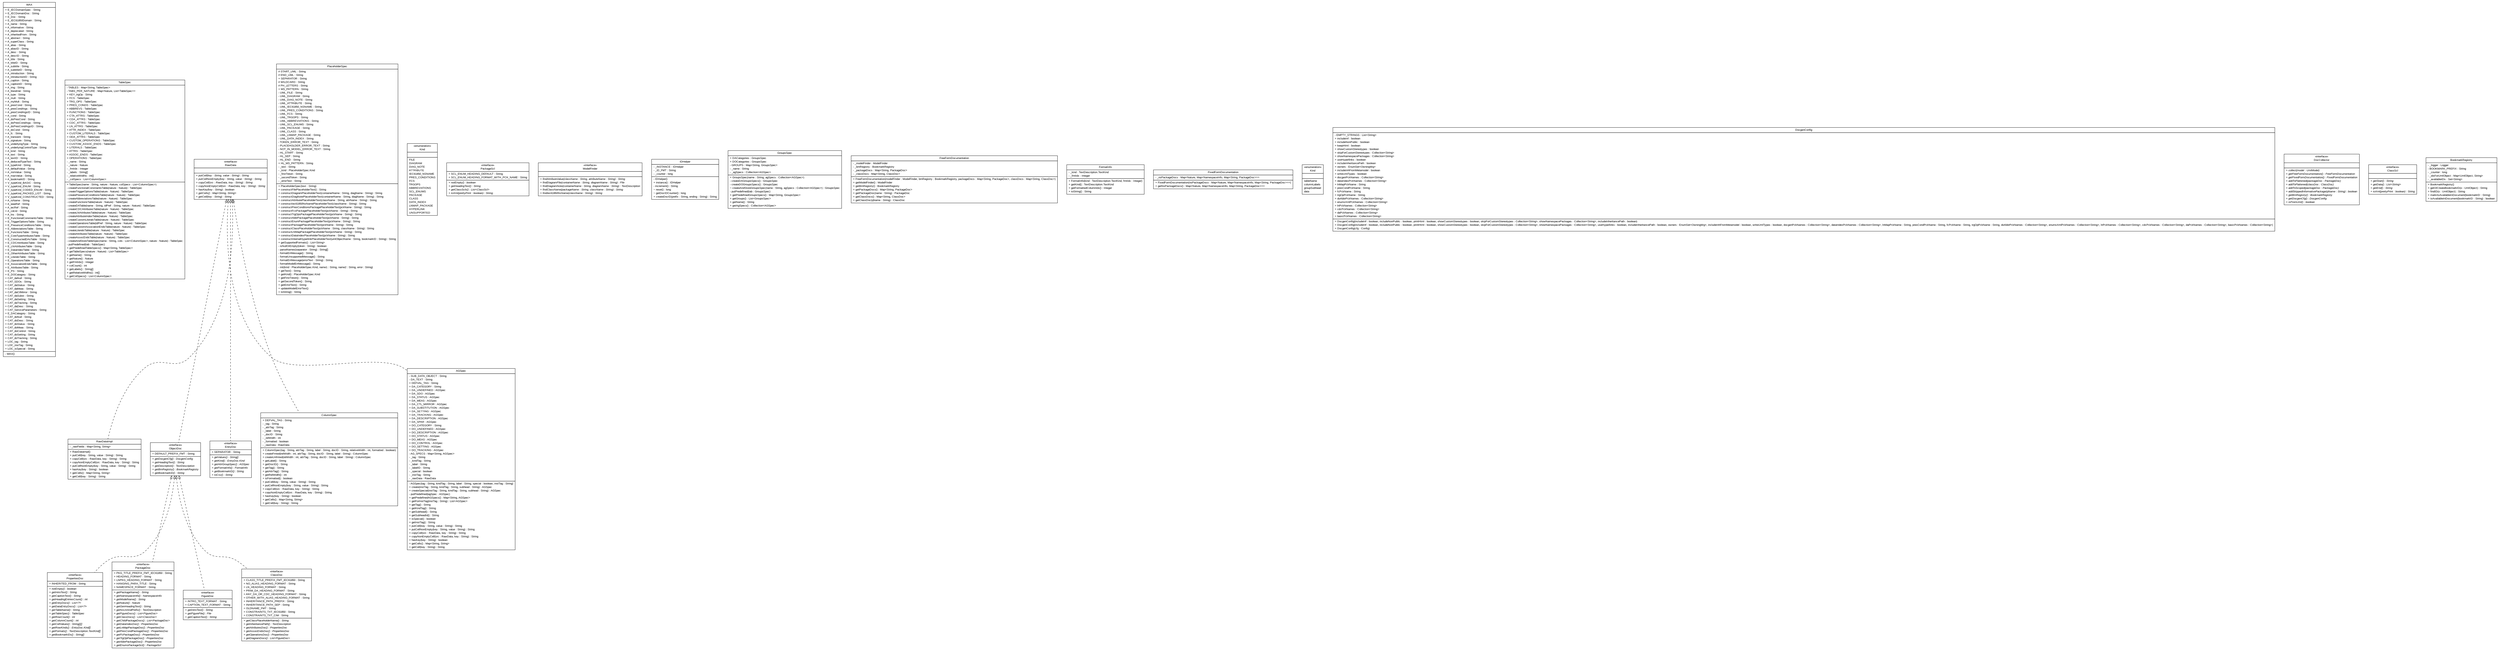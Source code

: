 #!/usr/local/bin/dot
#
# Class diagram 
# Generated by UMLGraph version R5_6_6-6-g3bdff0 (http://www.umlgraph.org/)
#

digraph G {
	edge [fontname="arial",fontsize=10,labelfontname="arial",labelfontsize=10];
	node [fontname="arial",fontsize=10,shape=plaintext];
	nodesep=0.25;
	ranksep=0.5;
	// org.tanjakostic.jcleancim.docgen.collector.WAX
	c4174 [label=<<table title="org.tanjakostic.jcleancim.docgen.collector.WAX" border="0" cellborder="1" cellspacing="0" cellpadding="2" port="p" href="./WAX.html">
		<tr><td><table border="0" cellspacing="0" cellpadding="1">
<tr><td align="center" balign="center"> WAX </td></tr>
		</table></td></tr>
		<tr><td><table border="0" cellspacing="0" cellpadding="1">
<tr><td align="left" balign="left"> + E_IECDomainSpec : String </td></tr>
<tr><td align="left" balign="left"> + E_IECDomainDoc : String </td></tr>
<tr><td align="left" balign="left"> + E_Doc : String </td></tr>
<tr><td align="left" balign="left"> + E_IEC61850Domain : String </td></tr>
<tr><td align="left" balign="left"> + A_name : String </td></tr>
<tr><td align="left" balign="left"> + A_informative : String </td></tr>
<tr><td align="left" balign="left"> + A_deprecated : String </td></tr>
<tr><td align="left" balign="left"> + A_inheritedFrom : String </td></tr>
<tr><td align="left" balign="left"> + A_abstract : String </td></tr>
<tr><td align="left" balign="left"> + A_superClass : String </td></tr>
<tr><td align="left" balign="left"> + A_alias : String </td></tr>
<tr><td align="left" balign="left"> + A_aliasID : String </td></tr>
<tr><td align="left" balign="left"> + A_desc : String </td></tr>
<tr><td align="left" balign="left"> + A_descID : String </td></tr>
<tr><td align="left" balign="left"> + A_title : String </td></tr>
<tr><td align="left" balign="left"> + A_titleID : String </td></tr>
<tr><td align="left" balign="left"> + A_subtitle : String </td></tr>
<tr><td align="left" balign="left"> + A_subtitleID : String </td></tr>
<tr><td align="left" balign="left"> + A_introduction : String </td></tr>
<tr><td align="left" balign="left"> + A_introductionID : String </td></tr>
<tr><td align="left" balign="left"> + A_caption : String </td></tr>
<tr><td align="left" balign="left"> + A_captionID : String </td></tr>
<tr><td align="left" balign="left"> + A_img : String </td></tr>
<tr><td align="left" balign="left"> + A_literalVal : String </td></tr>
<tr><td align="left" balign="left"> + A_type : String </td></tr>
<tr><td align="left" balign="left"> + A_mult : String </td></tr>
<tr><td align="left" balign="left"> + A_myMult : String </td></tr>
<tr><td align="left" balign="left"> + A_presCond : String </td></tr>
<tr><td align="left" balign="left"> + A_presCondArgs : String </td></tr>
<tr><td align="left" balign="left"> + A_presCondArgsID : String </td></tr>
<tr><td align="left" balign="left"> + A_cond : String </td></tr>
<tr><td align="left" balign="left"> + A_dsPresCond : String </td></tr>
<tr><td align="left" balign="left"> + A_dsPresCondArgs : String </td></tr>
<tr><td align="left" balign="left"> + A_dsPresCondArgsID : String </td></tr>
<tr><td align="left" balign="left"> + A_dsCond : String </td></tr>
<tr><td align="left" balign="left"> + A_fc : String </td></tr>
<tr><td align="left" balign="left"> + A_transient : String </td></tr>
<tr><td align="left" balign="left"> + A_signature : String </td></tr>
<tr><td align="left" balign="left"> + A_underlyingType : String </td></tr>
<tr><td align="left" balign="left"> + A_underlyingControlType : String </td></tr>
<tr><td align="left" balign="left"> + A_kind : String </td></tr>
<tr><td align="left" balign="left"> + A_text : String </td></tr>
<tr><td align="left" balign="left"> + A_textID : String </td></tr>
<tr><td align="left" balign="left"> + A_deducedTypeText : String </td></tr>
<tr><td align="left" balign="left"> + A_typeKind : String </td></tr>
<tr><td align="left" balign="left"> + A_defaultValue : String </td></tr>
<tr><td align="left" balign="left"> + A_minValue : String </td></tr>
<tr><td align="left" balign="left"> + A_maxValue : String </td></tr>
<tr><td align="left" balign="left"> + A_bookmarkID : String </td></tr>
<tr><td align="left" balign="left"> + V_typeKind_BASIC : String </td></tr>
<tr><td align="left" balign="left"> + V_typeKind_ENUM : String </td></tr>
<tr><td align="left" balign="left"> + V_typeKind_CODED_ENUM : String </td></tr>
<tr><td align="left" balign="left"> + V_typeKind_PACKED_LIST : String </td></tr>
<tr><td align="left" balign="left"> + V_typeKind_CONSTRUCTED : String </td></tr>
<tr><td align="left" balign="left"> + A_rsName : String </td></tr>
<tr><td align="left" balign="left"> + A_ieeeRef : String </td></tr>
<tr><td align="left" balign="left"> + A_iecRef : String </td></tr>
<tr><td align="left" balign="left"> + A_cdcId : String </td></tr>
<tr><td align="left" balign="left"> + A_lns : String </td></tr>
<tr><td align="left" balign="left"> + E_FunctionalConstraintsTable : String </td></tr>
<tr><td align="left" balign="left"> + E_TriggerOptionsTable : String </td></tr>
<tr><td align="left" balign="left"> + E_PresenceConditionsTable : String </td></tr>
<tr><td align="left" balign="left"> + E_AbbreviationsTable : String </td></tr>
<tr><td align="left" balign="left"> + E_FunctionsTable : String </td></tr>
<tr><td align="left" balign="left"> + E_CoreTypeAttributesTable : String </td></tr>
<tr><td align="left" balign="left"> + E_ConstructedDAsTable : String </td></tr>
<tr><td align="left" balign="left"> + E_CDCAttributesTable : String </td></tr>
<tr><td align="left" balign="left"> + E_LNAttributesTable : String </td></tr>
<tr><td align="left" balign="left"> + E_DataIndexTable : String </td></tr>
<tr><td align="left" balign="left"> + E_OtherAttributesTable : String </td></tr>
<tr><td align="left" balign="left"> + E_LiteralsTable : String </td></tr>
<tr><td align="left" balign="left"> + E_OperationsTable : String </td></tr>
<tr><td align="left" balign="left"> + E_AssociationEndsTable : String </td></tr>
<tr><td align="left" balign="left"> + E_AttributesTable : String </td></tr>
<tr><td align="left" balign="left"> + E_PS : String </td></tr>
<tr><td align="left" balign="left"> + E_DOCategory : String </td></tr>
<tr><td align="left" balign="left"> + CAT_daNull : String </td></tr>
<tr><td align="left" balign="left"> + CAT_SDOs : String </td></tr>
<tr><td align="left" balign="left"> + CAT_daStatus : String </td></tr>
<tr><td align="left" balign="left"> + CAT_daMeas : String </td></tr>
<tr><td align="left" balign="left"> + CAT_daCtlMirror : String </td></tr>
<tr><td align="left" balign="left"> + CAT_daSubst : String </td></tr>
<tr><td align="left" balign="left"> + CAT_daSetting : String </td></tr>
<tr><td align="left" balign="left"> + CAT_daTracking : String </td></tr>
<tr><td align="left" balign="left"> + CAT_daDesc : String </td></tr>
<tr><td align="left" balign="left"> + CAT_ServiceParameters : String </td></tr>
<tr><td align="left" balign="left"> + E_DACategory : String </td></tr>
<tr><td align="left" balign="left"> + CAT_doNull : String </td></tr>
<tr><td align="left" balign="left"> + CAT_doDesc : String </td></tr>
<tr><td align="left" balign="left"> + CAT_doStatus : String </td></tr>
<tr><td align="left" balign="left"> + CAT_doMeas : String </td></tr>
<tr><td align="left" balign="left"> + CAT_doControl : String </td></tr>
<tr><td align="left" balign="left"> + CAT_doSetting : String </td></tr>
<tr><td align="left" balign="left"> + CAT_doTracking : String </td></tr>
<tr><td align="left" balign="left"> + LOC_tag : String </td></tr>
<tr><td align="left" balign="left"> + LOC_instTag : String </td></tr>
<tr><td align="left" balign="left"> + LOC_isSpecial : String </td></tr>
		</table></td></tr>
		<tr><td><table border="0" cellspacing="0" cellpadding="1">
<tr><td align="left" balign="left"> - WAX() </td></tr>
		</table></td></tr>
		</table>>, URL="./WAX.html", fontname="arial", fontcolor="black", fontsize=10.0];
	// org.tanjakostic.jcleancim.docgen.collector.TableSpec
	c4175 [label=<<table title="org.tanjakostic.jcleancim.docgen.collector.TableSpec" border="0" cellborder="1" cellspacing="0" cellpadding="2" port="p" href="./TableSpec.html">
		<tr><td><table border="0" cellspacing="0" cellpadding="1">
<tr><td align="center" balign="center"> TableSpec </td></tr>
		</table></td></tr>
		<tr><td><table border="0" cellspacing="0" cellpadding="1">
<tr><td align="left" balign="left"> - TABLES : Map&lt;String, TableSpec&gt; </td></tr>
<tr><td align="left" balign="left"> - TABS_PER_NATURE : Map&lt;Nature, List&lt;TableSpec&gt;&gt; </td></tr>
<tr><td align="left" balign="left"> + KEY_trgOp : String </td></tr>
<tr><td align="left" balign="left"> + FCS : TableSpec </td></tr>
<tr><td align="left" balign="left"> + TRG_OPS : TableSpec </td></tr>
<tr><td align="left" balign="left"> + PRES_CONDS : TableSpec </td></tr>
<tr><td align="left" balign="left"> + ABBREVS : TableSpec </td></tr>
<tr><td align="left" balign="left"> + FUNCTIONS : TableSpec </td></tr>
<tr><td align="left" balign="left"> + CTA_ATTRS : TableSpec </td></tr>
<tr><td align="left" balign="left"> + CDA_ATTRS : TableSpec </td></tr>
<tr><td align="left" balign="left"> + CDC_ATTRS : TableSpec </td></tr>
<tr><td align="left" balign="left"> + LN_ATTRS : TableSpec </td></tr>
<tr><td align="left" balign="left"> + ATTR_INDEX : TableSpec </td></tr>
<tr><td align="left" balign="left"> + CUSTOM_LITERALS : TableSpec </td></tr>
<tr><td align="left" balign="left"> + ODA_ATTRS : TableSpec </td></tr>
<tr><td align="left" balign="left"> + CUSTOM_OPERATIONS : TableSpec </td></tr>
<tr><td align="left" balign="left"> + CUSTOM_ASSOC_ENDS : TableSpec </td></tr>
<tr><td align="left" balign="left"> + LITERALS : TableSpec </td></tr>
<tr><td align="left" balign="left"> + ATTRS : TableSpec </td></tr>
<tr><td align="left" balign="left"> + ASSOC_ENDS : TableSpec </td></tr>
<tr><td align="left" balign="left"> + OPERATIONS : TableSpec </td></tr>
<tr><td align="left" balign="left"> - _name : String </td></tr>
<tr><td align="left" balign="left"> - _nature : Nature </td></tr>
<tr><td align="left" balign="left"> - _fmtIdx : Integer </td></tr>
<tr><td align="left" balign="left"> - _labels : String[] </td></tr>
<tr><td align="left" balign="left"> - _relativeWidths : int[] </td></tr>
<tr><td align="left" balign="left"> - _colSpecs : List&lt;ColumnSpec&gt; </td></tr>
		</table></td></tr>
		<tr><td><table border="0" cellspacing="0" cellpadding="1">
<tr><td align="left" balign="left"> + TableSpec(name : String, nature : Nature, colSpecs : List&lt;ColumnSpec&gt;) </td></tr>
<tr><td align="left" balign="left"> - createFunctionalConstraintsTable(nature : Nature) : TableSpec </td></tr>
<tr><td align="left" balign="left"> - createTriggerOptionsTable(nature : Nature) : TableSpec </td></tr>
<tr><td align="left" balign="left"> - createPresenceConditionsTable(nature : Nature) : TableSpec </td></tr>
<tr><td align="left" balign="left"> - createAbbreviationsTable(nature : Nature) : TableSpec </td></tr>
<tr><td align="left" balign="left"> - createFunctionsTable(nature : Nature) : TableSpec </td></tr>
<tr><td align="left" balign="left"> - createDATable(name : String, idPref : String, nature : Nature) : TableSpec </td></tr>
<tr><td align="left" balign="left"> - createCDCAttributesTable(nature : Nature) : TableSpec </td></tr>
<tr><td align="left" balign="left"> - createLNAttributesTable(nature : Nature) : TableSpec </td></tr>
<tr><td align="left" balign="left"> - createAttributeIndexTable(nature : Nature) : TableSpec </td></tr>
<tr><td align="left" balign="left"> - createCustomLiteralsTable(nature : Nature) : TableSpec </td></tr>
<tr><td align="left" balign="left"> - createOperationsTable(idPref : String, nature : Nature) : TableSpec </td></tr>
<tr><td align="left" balign="left"> - createCustomAssociationEndsTable(nature : Nature) : TableSpec </td></tr>
<tr><td align="left" balign="left"> - createLiteralsTable(nature : Nature) : TableSpec </td></tr>
<tr><td align="left" balign="left"> - createAttributesTable(nature : Nature) : TableSpec </td></tr>
<tr><td align="left" balign="left"> - createAssocEndsTable(nature : Nature) : TableSpec </td></tr>
<tr><td align="left" balign="left"> - createAndStoreTableSpec(name : String, cols : List&lt;ColumnSpec&gt;, nature : Nature) : TableSpec </td></tr>
<tr><td align="left" balign="left"> - putPredefined(tab : TableSpec) </td></tr>
<tr><td align="left" balign="left"> + getPredefinedTableSpecs() : Map&lt;String, TableSpec&gt; </td></tr>
<tr><td align="left" balign="left"> + getTableSpecs(nature : Nature) : List&lt;TableSpec&gt; </td></tr>
<tr><td align="left" balign="left"> + getName() : String </td></tr>
<tr><td align="left" balign="left"> + getNature() : Nature </td></tr>
<tr><td align="left" balign="left"> + getFmtIdx() : Integer </td></tr>
<tr><td align="left" balign="left"> + colCount() : int </td></tr>
<tr><td align="left" balign="left"> + getLabels() : String[] </td></tr>
<tr><td align="left" balign="left"> + getRelativeWidths() : int[] </td></tr>
<tr><td align="left" balign="left"> + getColSpecs() : List&lt;ColumnSpec&gt; </td></tr>
		</table></td></tr>
		</table>>, URL="./TableSpec.html", fontname="arial", fontcolor="black", fontsize=10.0];
	// org.tanjakostic.jcleancim.docgen.collector.RawDataImpl
	c4176 [label=<<table title="org.tanjakostic.jcleancim.docgen.collector.RawDataImpl" border="0" cellborder="1" cellspacing="0" cellpadding="2" port="p" href="./RawDataImpl.html">
		<tr><td><table border="0" cellspacing="0" cellpadding="1">
<tr><td align="center" balign="center"> RawDataImpl </td></tr>
		</table></td></tr>
		<tr><td><table border="0" cellspacing="0" cellpadding="1">
<tr><td align="left" balign="left"> - _rawFields : Map&lt;String, String&gt; </td></tr>
		</table></td></tr>
		<tr><td><table border="0" cellspacing="0" cellpadding="1">
<tr><td align="left" balign="left"> + RawDataImpl() </td></tr>
<tr><td align="left" balign="left"> + putCell(key : String, value : String) : String </td></tr>
<tr><td align="left" balign="left"> + copyCell(src : RawData, key : String) : String </td></tr>
<tr><td align="left" balign="left"> + copyNonEmptyCell(src : RawData, key : String) : String </td></tr>
<tr><td align="left" balign="left"> + putCellNonEmpty(key : String, value : String) : String </td></tr>
<tr><td align="left" balign="left"> + hasKey(key : String) : boolean </td></tr>
<tr><td align="left" balign="left"> + getCells() : Map&lt;String, String&gt; </td></tr>
<tr><td align="left" balign="left"> + getCell(key : String) : String </td></tr>
		</table></td></tr>
		</table>>, URL="./RawDataImpl.html", fontname="arial", fontcolor="black", fontsize=10.0];
	// org.tanjakostic.jcleancim.docgen.collector.RawData
	c4177 [label=<<table title="org.tanjakostic.jcleancim.docgen.collector.RawData" border="0" cellborder="1" cellspacing="0" cellpadding="2" port="p" href="./RawData.html">
		<tr><td><table border="0" cellspacing="0" cellpadding="1">
<tr><td align="center" balign="center"> &#171;interface&#187; </td></tr>
<tr><td align="center" balign="center"> RawData </td></tr>
		</table></td></tr>
		<tr><td><table border="0" cellspacing="0" cellpadding="1">
<tr><td align="left" balign="left">  </td></tr>
		</table></td></tr>
		<tr><td><table border="0" cellspacing="0" cellpadding="1">
<tr><td align="left" balign="left"><font face="Arial Italic" point-size="10.0"> + putCell(key : String, value : String) : String </font></td></tr>
<tr><td align="left" balign="left"><font face="Arial Italic" point-size="10.0"> + putCellNonEmpty(key : String, value : String) : String </font></td></tr>
<tr><td align="left" balign="left"><font face="Arial Italic" point-size="10.0"> + copyCell(src : RawData, key : String) : String </font></td></tr>
<tr><td align="left" balign="left"><font face="Arial Italic" point-size="10.0"> + copyNonEmptyCell(src : RawData, key : String) : String </font></td></tr>
<tr><td align="left" balign="left"><font face="Arial Italic" point-size="10.0"> + hasKey(key : String) : boolean </font></td></tr>
<tr><td align="left" balign="left"><font face="Arial Italic" point-size="10.0"> + getCells() : Map&lt;String, String&gt; </font></td></tr>
<tr><td align="left" balign="left"><font face="Arial Italic" point-size="10.0"> + getCell(key : String) : String </font></td></tr>
		</table></td></tr>
		</table>>, URL="./RawData.html", fontname="arial", fontcolor="black", fontsize=10.0];
	// org.tanjakostic.jcleancim.docgen.collector.PropertiesDoc
	c4178 [label=<<table title="org.tanjakostic.jcleancim.docgen.collector.PropertiesDoc" border="0" cellborder="1" cellspacing="0" cellpadding="2" port="p" href="./PropertiesDoc.html">
		<tr><td><table border="0" cellspacing="0" cellpadding="1">
<tr><td align="center" balign="center"> &#171;interface&#187; </td></tr>
<tr><td align="center" balign="center"> PropertiesDoc </td></tr>
		</table></td></tr>
		<tr><td><table border="0" cellspacing="0" cellpadding="1">
<tr><td align="left" balign="left"> + INHERITED_FROM : String </td></tr>
		</table></td></tr>
		<tr><td><table border="0" cellspacing="0" cellpadding="1">
<tr><td align="left" balign="left"><font face="Arial Italic" point-size="10.0"> + notEmpty() : boolean </font></td></tr>
<tr><td align="left" balign="left"><font face="Arial Italic" point-size="10.0"> + getIntroText() : String </font></td></tr>
<tr><td align="left" balign="left"><font face="Arial Italic" point-size="10.0"> + getCaptionText() : String </font></td></tr>
<tr><td align="left" balign="left"><font face="Arial Italic" point-size="10.0"> + getHeadingEntriesCount() : int </font></td></tr>
<tr><td align="left" balign="left"><font face="Arial Italic" point-size="10.0"> + getEntryDocs() : List&lt;?&gt; </font></td></tr>
<tr><td align="left" balign="left"><font face="Arial Italic" point-size="10.0"> + getDataEntryDocs() : List&lt;?&gt; </font></td></tr>
<tr><td align="left" balign="left"><font face="Arial Italic" point-size="10.0"> + getTableName() : String </font></td></tr>
<tr><td align="left" balign="left"><font face="Arial Italic" point-size="10.0"> + getTableSpec() : TableSpec </font></td></tr>
<tr><td align="left" balign="left"><font face="Arial Italic" point-size="10.0"> + getRowCount() : int </font></td></tr>
<tr><td align="left" balign="left"><font face="Arial Italic" point-size="10.0"> + getColumnCount() : int </font></td></tr>
<tr><td align="left" balign="left"><font face="Arial Italic" point-size="10.0"> + getCellValues() : String[][] </font></td></tr>
<tr><td align="left" balign="left"><font face="Arial Italic" point-size="10.0"> + getRowKinds() : EntryDoc.Kind[] </font></td></tr>
<tr><td align="left" balign="left"><font face="Arial Italic" point-size="10.0"> + getFormats() : TextDescription.TextKind[] </font></td></tr>
<tr><td align="left" balign="left"><font face="Arial Italic" point-size="10.0"> + getBookmarkIDs() : String[] </font></td></tr>
		</table></td></tr>
		</table>>, URL="./PropertiesDoc.html", fontname="arial", fontcolor="black", fontsize=10.0];
	// org.tanjakostic.jcleancim.docgen.collector.PlaceholderSpec
	c4179 [label=<<table title="org.tanjakostic.jcleancim.docgen.collector.PlaceholderSpec" border="0" cellborder="1" cellspacing="0" cellpadding="2" port="p" href="./PlaceholderSpec.html">
		<tr><td><table border="0" cellspacing="0" cellpadding="1">
<tr><td align="center" balign="center"> PlaceholderSpec </td></tr>
		</table></td></tr>
		<tr><td><table border="0" cellspacing="0" cellpadding="1">
<tr><td align="left" balign="left"> # START_UML : String </td></tr>
<tr><td align="left" balign="left"> # END_UML : String </td></tr>
<tr><td align="left" balign="left"> + SEPARATOR : String </td></tr>
<tr><td align="left" balign="left"> # WILDCARD : String </td></tr>
<tr><td align="left" balign="left"> # PH_LETTERS : String </td></tr>
<tr><td align="left" balign="left"> + MS_PATTERN : String </td></tr>
<tr><td align="left" balign="left"> - UML_FILE : String </td></tr>
<tr><td align="left" balign="left"> - UML_DIAGRAM : String </td></tr>
<tr><td align="left" balign="left"> - UML_DIAG_NOTE : String </td></tr>
<tr><td align="left" balign="left"> - UML_ATTRIBUTE : String </td></tr>
<tr><td align="left" balign="left"> - UML_IEC61850_NSNAME : String </td></tr>
<tr><td align="left" balign="left"> - UML_PRES_CONDITIONS : String </td></tr>
<tr><td align="left" balign="left"> - UML_FCS : String </td></tr>
<tr><td align="left" balign="left"> - UML_TRGOPS : String </td></tr>
<tr><td align="left" balign="left"> - UML_ABBREVIATIONS : String </td></tr>
<tr><td align="left" balign="left"> - UML_SCL_ENUMS : String </td></tr>
<tr><td align="left" balign="left"> - UML_PACKAGE : String </td></tr>
<tr><td align="left" balign="left"> - UML_CLASS : String </td></tr>
<tr><td align="left" balign="left"> - UML_LNMAP_PACKAGE : String </td></tr>
<tr><td align="left" balign="left"> - UML_DATA_INDEX : String </td></tr>
<tr><td align="left" balign="left"> - TOKEN_ERROR_TEXT : String </td></tr>
<tr><td align="left" balign="left"> - PLACEHOLDER_ERROR_TEXT : String </td></tr>
<tr><td align="left" balign="left"> - NOT_IN_MODEL_ERROR_TEXT : String </td></tr>
<tr><td align="left" balign="left"> - HL_START : String </td></tr>
<tr><td align="left" balign="left"> - HL_SEP : String </td></tr>
<tr><td align="left" balign="left"> - HL_END : String </td></tr>
<tr><td align="left" balign="left"> + HL_MS_PATTERN : String </td></tr>
<tr><td align="left" balign="left"> - _text : String </td></tr>
<tr><td align="left" balign="left"> - _kind : PlaceholderSpec.Kind </td></tr>
<tr><td align="left" balign="left"> - _firstToken : String </td></tr>
<tr><td align="left" balign="left"> - _secondToken : String </td></tr>
<tr><td align="left" balign="left"> - _errorText : String </td></tr>
		</table></td></tr>
		<tr><td><table border="0" cellspacing="0" cellpadding="1">
<tr><td align="left" balign="left"> + PlaceholderSpec(text : String) </td></tr>
<tr><td align="left" balign="left"> + constructFilePlaceholderText() : String </td></tr>
<tr><td align="left" balign="left"> + constructDiagramPlaceholderText(containerName : String, diagName : String) : String </td></tr>
<tr><td align="left" balign="left"> + constructDiagNotePlaceholderText(containerName : String, diagName : String) : String </td></tr>
<tr><td align="left" balign="left"> + constructAttributePlaceholderText(className : String, attrName : String) : String </td></tr>
<tr><td align="left" balign="left"> + constructIec61850NsNamePlaceholderText(className : String) : String </td></tr>
<tr><td align="left" balign="left"> + constructPresConditionsPackagePlaceholderText(pckName : String) : String </td></tr>
<tr><td align="left" balign="left"> + constructFcsPackagePlaceholderText(pckName : String) : String </td></tr>
<tr><td align="left" balign="left"> + constructTrgOpsPackagePlaceholderText(pckName : String) : String </td></tr>
<tr><td align="left" balign="left"> + constructAbbrPackagePlaceholderText(pckName : String) : String </td></tr>
<tr><td align="left" balign="left"> + constructEnumPackagePlaceholderText(pckName : String) : String </td></tr>
<tr><td align="left" balign="left"> + constructPackagePlaceholderText(pckName : String) : String </td></tr>
<tr><td align="left" balign="left"> + constructClassPlaceholderText(pckName : String, className : String) : String </td></tr>
<tr><td align="left" balign="left"> + constructLNMapPackagePlaceholderText(pckName : String) : String </td></tr>
<tr><td align="left" balign="left"> + constructDataIndexPlaceholderText(pckName : String) : String </td></tr>
<tr><td align="left" balign="left"> + constructInternalHyperlinkPlaceholderText(umlObjectName : String, bookmarkID : String) : String </td></tr>
<tr><td align="left" balign="left"> + getSupportedFormats() : List&lt;String&gt; </td></tr>
<tr><td align="left" balign="left"> - isNullOrEmpty(token : String) : boolean </td></tr>
<tr><td align="left" balign="left"> - parseNames(separator : String) : String[] </td></tr>
<tr><td align="left" balign="left"> - formatErrMessage() : String </td></tr>
<tr><td align="left" balign="left"> - formatUnsupportedMessage() : String </td></tr>
<tr><td align="left" balign="left"> - formatErrMessage(errorText : String) : String </td></tr>
<tr><td align="left" balign="left"> - formatModelErrMessage() : String </td></tr>
<tr><td align="left" balign="left"> - init(kind : PlaceholderSpec.Kind, name1 : String, name2 : String, error : String) </td></tr>
<tr><td align="left" balign="left"> + getText() : String </td></tr>
<tr><td align="left" balign="left"> + getKind() : PlaceholderSpec.Kind </td></tr>
<tr><td align="left" balign="left"> + getFirstToken() : String </td></tr>
<tr><td align="left" balign="left"> + getSecondToken() : String </td></tr>
<tr><td align="left" balign="left"> + getErrorText() : String </td></tr>
<tr><td align="left" balign="left"> + updateModelErrorText() </td></tr>
<tr><td align="left" balign="left"> + toString() : String </td></tr>
		</table></td></tr>
		</table>>, URL="./PlaceholderSpec.html", fontname="arial", fontcolor="black", fontsize=10.0];
	// org.tanjakostic.jcleancim.docgen.collector.PlaceholderSpec.Kind
	c4180 [label=<<table title="org.tanjakostic.jcleancim.docgen.collector.PlaceholderSpec.Kind" border="0" cellborder="1" cellspacing="0" cellpadding="2" port="p" href="./PlaceholderSpec.Kind.html">
		<tr><td><table border="0" cellspacing="0" cellpadding="1">
<tr><td align="center" balign="center"> &#171;enumeration&#187; </td></tr>
<tr><td align="center" balign="center"> Kind </td></tr>
		</table></td></tr>
		<tr><td><table border="0" cellspacing="0" cellpadding="1">
<tr><td align="left" balign="left">  </td></tr>
		</table></td></tr>
		<tr><td><table border="0" cellspacing="0" cellpadding="1">
<tr><td align="left" balign="left"> FILE </td></tr>
<tr><td align="left" balign="left"> DIAGRAM </td></tr>
<tr><td align="left" balign="left"> DIAG_NOTE </td></tr>
<tr><td align="left" balign="left"> ATTRIBUTE </td></tr>
<tr><td align="left" balign="left"> IEC61850_NSNAME </td></tr>
<tr><td align="left" balign="left"> PRES_CONDITIONS </td></tr>
<tr><td align="left" balign="left"> FCS </td></tr>
<tr><td align="left" balign="left"> TRGOPS </td></tr>
<tr><td align="left" balign="left"> ABBREVIATIONS </td></tr>
<tr><td align="left" balign="left"> SCL_ENUMS </td></tr>
<tr><td align="left" balign="left"> PACKAGE </td></tr>
<tr><td align="left" balign="left"> CLASS </td></tr>
<tr><td align="left" balign="left"> DATA_INDEX </td></tr>
<tr><td align="left" balign="left"> LNMAP_PACKAGE </td></tr>
<tr><td align="left" balign="left"> HYPERLINK </td></tr>
<tr><td align="left" balign="left"> UNSUPPORTED </td></tr>
		</table></td></tr>
		</table>>, URL="./PlaceholderSpec.Kind.html", fontname="arial", fontcolor="black", fontsize=10.0];
	// org.tanjakostic.jcleancim.docgen.collector.PackageScl
	c4181 [label=<<table title="org.tanjakostic.jcleancim.docgen.collector.PackageScl" border="0" cellborder="1" cellspacing="0" cellpadding="2" port="p" href="./PackageScl.html">
		<tr><td><table border="0" cellspacing="0" cellpadding="1">
<tr><td align="center" balign="center"> &#171;interface&#187; </td></tr>
<tr><td align="center" balign="center"> PackageScl </td></tr>
		</table></td></tr>
		<tr><td><table border="0" cellspacing="0" cellpadding="1">
<tr><td align="left" balign="left"> + SCL_ENUM_HEADING_DEFAULT : String </td></tr>
<tr><td align="left" balign="left"> + SCL_ENUM_HEADING_FORMAT_WITH_PCK_NAME : String </td></tr>
		</table></td></tr>
		<tr><td><table border="0" cellspacing="0" cellpadding="1">
<tr><td align="left" balign="left"><font face="Arial Italic" point-size="10.0"> + notEmpty() : boolean </font></td></tr>
<tr><td align="left" balign="left"><font face="Arial Italic" point-size="10.0"> + getHeadingText() : String </font></td></tr>
<tr><td align="left" balign="left"><font face="Arial Italic" point-size="10.0"> + getClassScls() : List&lt;ClassScl&gt; </font></td></tr>
<tr><td align="left" balign="left"><font face="Arial Italic" point-size="10.0"> + toXml(prettyPrint : boolean) : String </font></td></tr>
		</table></td></tr>
		</table>>, URL="./PackageScl.html", fontname="arial", fontcolor="black", fontsize=10.0];
	// org.tanjakostic.jcleancim.docgen.collector.PackageDoc
	c4182 [label=<<table title="org.tanjakostic.jcleancim.docgen.collector.PackageDoc" border="0" cellborder="1" cellspacing="0" cellpadding="2" port="p" href="./PackageDoc.html">
		<tr><td><table border="0" cellspacing="0" cellpadding="1">
<tr><td align="center" balign="center"> &#171;interface&#187; </td></tr>
<tr><td align="center" balign="center"> PackageDoc </td></tr>
		</table></td></tr>
		<tr><td><table border="0" cellspacing="0" cellpadding="1">
<tr><td align="left" balign="left"> + PKG_TITLE_PREFIX_FMT_IEC61850 : String </td></tr>
<tr><td align="left" balign="left"> + HEADING_FORMAT : String </td></tr>
<tr><td align="left" balign="left"> + LNPKG_HEADING_FORMAT : String </td></tr>
<tr><td align="left" balign="left"> + HANGING_PARA_TITLE : String </td></tr>
<tr><td align="left" balign="left"> + NAMESPACE_FORMAT : String </td></tr>
		</table></td></tr>
		<tr><td><table border="0" cellspacing="0" cellpadding="1">
<tr><td align="left" balign="left"><font face="Arial Italic" point-size="10.0"> + getPackageName() : String </font></td></tr>
<tr><td align="left" balign="left"><font face="Arial Italic" point-size="10.0"> + getNamespaceInfo() : NamespaceInfo </font></td></tr>
<tr><td align="left" balign="left"><font face="Arial Italic" point-size="10.0"> + getModelName() : String </font></td></tr>
<tr><td align="left" balign="left"><font face="Arial Italic" point-size="10.0"> + getNature() : Nature </font></td></tr>
<tr><td align="left" balign="left"><font face="Arial Italic" point-size="10.0"> + getGenHeadingText() : String </font></td></tr>
<tr><td align="left" balign="left"><font face="Arial Italic" point-size="10.0"> + getNsUriAndPrefix() : TextDescription </font></td></tr>
<tr><td align="left" balign="left"><font face="Arial Italic" point-size="10.0"> + getFigureDocs() : List&lt;FigureDoc&gt; </font></td></tr>
<tr><td align="left" balign="left"><font face="Arial Italic" point-size="10.0"> + getClassDocs() : List&lt;ClassDoc&gt; </font></td></tr>
<tr><td align="left" balign="left"><font face="Arial Italic" point-size="10.0"> + getChildPackageDocs() : List&lt;PackageDoc&gt; </font></td></tr>
<tr><td align="left" balign="left"><font face="Arial Italic" point-size="10.0"> + getDataIndexDoc() : PropertiesDoc </font></td></tr>
<tr><td align="left" balign="left"><font face="Arial Italic" point-size="10.0"> + getLnMapPackageDoc() : PropertiesDoc </font></td></tr>
<tr><td align="left" balign="left"><font face="Arial Italic" point-size="10.0"> + getPresCondPackageDoc() : PropertiesDoc </font></td></tr>
<tr><td align="left" balign="left"><font face="Arial Italic" point-size="10.0"> + getFcPackageDoc() : PropertiesDoc </font></td></tr>
<tr><td align="left" balign="left"><font face="Arial Italic" point-size="10.0"> + getTrgOpPackageDoc() : PropertiesDoc </font></td></tr>
<tr><td align="left" balign="left"><font face="Arial Italic" point-size="10.0"> + getAbbrPackageDoc() : PropertiesDoc </font></td></tr>
<tr><td align="left" balign="left"><font face="Arial Italic" point-size="10.0"> + getEnumsPackageScl() : PackageScl </font></td></tr>
		</table></td></tr>
		</table>>, URL="./PackageDoc.html", fontname="arial", fontcolor="black", fontsize=10.0];
	// org.tanjakostic.jcleancim.docgen.collector.ObjectDoc
	c4183 [label=<<table title="org.tanjakostic.jcleancim.docgen.collector.ObjectDoc" border="0" cellborder="1" cellspacing="0" cellpadding="2" port="p" href="./ObjectDoc.html">
		<tr><td><table border="0" cellspacing="0" cellpadding="1">
<tr><td align="center" balign="center"> &#171;interface&#187; </td></tr>
<tr><td align="center" balign="center"> ObjectDoc </td></tr>
		</table></td></tr>
		<tr><td><table border="0" cellspacing="0" cellpadding="1">
<tr><td align="left" balign="left"> + DEFAULT_PREFIX_FMT : String </td></tr>
		</table></td></tr>
		<tr><td><table border="0" cellspacing="0" cellpadding="1">
<tr><td align="left" balign="left"><font face="Arial Italic" point-size="10.0"> + getDocgenCfg() : DocgenConfig </font></td></tr>
<tr><td align="left" balign="left"><font face="Arial Italic" point-size="10.0"> + getHeadingText() : String </font></td></tr>
<tr><td align="left" balign="left"><font face="Arial Italic" point-size="10.0"> + getDescription() : TextDescription </font></td></tr>
<tr><td align="left" balign="left"><font face="Arial Italic" point-size="10.0"> + getBmRegistry() : BookmarkRegistry </font></td></tr>
<tr><td align="left" balign="left"><font face="Arial Italic" point-size="10.0"> + getBookmarkID() : String </font></td></tr>
		</table></td></tr>
		</table>>, URL="./ObjectDoc.html", fontname="arial", fontcolor="black", fontsize=10.0];
	// org.tanjakostic.jcleancim.docgen.collector.ModelFinder
	c4184 [label=<<table title="org.tanjakostic.jcleancim.docgen.collector.ModelFinder" border="0" cellborder="1" cellspacing="0" cellpadding="2" port="p" href="./ModelFinder.html">
		<tr><td><table border="0" cellspacing="0" cellpadding="1">
<tr><td align="center" balign="center"> &#171;interface&#187; </td></tr>
<tr><td align="center" balign="center"> ModelFinder </td></tr>
		</table></td></tr>
		<tr><td><table border="0" cellspacing="0" cellpadding="1">
<tr><td align="left" balign="left">  </td></tr>
		</table></td></tr>
		<tr><td><table border="0" cellspacing="0" cellpadding="1">
<tr><td align="left" balign="left"><font face="Arial Italic" point-size="10.0"> + findAttributeValue(className : String, attributeName : String) : String </font></td></tr>
<tr><td align="left" balign="left"><font face="Arial Italic" point-size="10.0"> + findDiagramFile(containerName : String, diagramName : String) : File </font></td></tr>
<tr><td align="left" balign="left"><font face="Arial Italic" point-size="10.0"> + findDiagramNote(containerName : String, diagramName : String) : TextDescription </font></td></tr>
<tr><td align="left" balign="left"><font face="Arial Italic" point-size="10.0"> + findClassName(packageName : String, className : String) : String </font></td></tr>
<tr><td align="left" balign="left"><font face="Arial Italic" point-size="10.0"> + findIec61850NsName(className : String) : String </font></td></tr>
		</table></td></tr>
		</table>>, URL="./ModelFinder.html", fontname="arial", fontcolor="black", fontsize=10.0];
	// org.tanjakostic.jcleancim.docgen.collector.IDHelper
	c4185 [label=<<table title="org.tanjakostic.jcleancim.docgen.collector.IDHelper" border="0" cellborder="1" cellspacing="0" cellpadding="2" port="p" href="./IDHelper.html">
		<tr><td><table border="0" cellspacing="0" cellpadding="1">
<tr><td align="center" balign="center"> IDHelper </td></tr>
		</table></td></tr>
		<tr><td><table border="0" cellspacing="0" cellpadding="1">
<tr><td align="left" balign="left"> - _INSTANCE : IDHelper </td></tr>
<tr><td align="left" balign="left"> - _ID_FMT : String </td></tr>
<tr><td align="left" balign="left"> - _counter : long </td></tr>
		</table></td></tr>
		<tr><td><table border="0" cellspacing="0" cellpadding="1">
<tr><td align="left" balign="left"> - IDHelper() </td></tr>
<tr><td align="left" balign="left"> + instance() : IDHelper </td></tr>
<tr><td align="left" balign="left"> - increment() : String </td></tr>
<tr><td align="left" balign="left"> ~ reset() : long </td></tr>
<tr><td align="left" balign="left"> ~ getDocIDCounter() : long </td></tr>
<tr><td align="left" balign="left"> + createDocID(prefix : String, ending : String) : String </td></tr>
		</table></td></tr>
		</table>>, URL="./IDHelper.html", fontname="arial", fontcolor="black", fontsize=10.0];
	// org.tanjakostic.jcleancim.docgen.collector.GroupsSpec
	c4186 [label=<<table title="org.tanjakostic.jcleancim.docgen.collector.GroupsSpec" border="0" cellborder="1" cellspacing="0" cellpadding="2" port="p" href="./GroupsSpec.html">
		<tr><td><table border="0" cellspacing="0" cellpadding="1">
<tr><td align="center" balign="center"> GroupsSpec </td></tr>
		</table></td></tr>
		<tr><td><table border="0" cellspacing="0" cellpadding="1">
<tr><td align="left" balign="left"> + DACategories : GroupsSpec </td></tr>
<tr><td align="left" balign="left"> + DOCategories : GroupsSpec </td></tr>
<tr><td align="left" balign="left"> - GROUPS : Map&lt;String, GroupsSpec&gt; </td></tr>
<tr><td align="left" balign="left"> - _name : String </td></tr>
<tr><td align="left" balign="left"> - _agSpecs : Collection&lt;AGSpec&gt; </td></tr>
		</table></td></tr>
		<tr><td><table border="0" cellspacing="0" cellpadding="1">
<tr><td align="left" balign="left"> + GroupsSpec(name : String, agSpecs : Collection&lt;AGSpec&gt;) </td></tr>
<tr><td align="left" balign="left"> - createDAGroupsSpecs() : GroupsSpec </td></tr>
<tr><td align="left" balign="left"> - createDOGroupsSpecs() : GroupsSpec </td></tr>
<tr><td align="left" balign="left"> ~ createAndStoreGroupsSpec(name : String, agSpecs : Collection&lt;AGSpec&gt;) : GroupsSpec </td></tr>
<tr><td align="left" balign="left"> - putPredefined(tab : GroupsSpec) </td></tr>
<tr><td align="left" balign="left"> + getPredefinedGroupsSpecs() : Map&lt;String, GroupsSpec&gt; </td></tr>
<tr><td align="left" balign="left"> + getGroups() : List&lt;GroupsSpec&gt; </td></tr>
<tr><td align="left" balign="left"> + getName() : String </td></tr>
<tr><td align="left" balign="left"> + getAgSpecs() : Collection&lt;AGSpec&gt; </td></tr>
		</table></td></tr>
		</table>>, URL="./GroupsSpec.html", fontname="arial", fontcolor="black", fontsize=10.0];
	// org.tanjakostic.jcleancim.docgen.collector.FreeFormDocumentation
	c4187 [label=<<table title="org.tanjakostic.jcleancim.docgen.collector.FreeFormDocumentation" border="0" cellborder="1" cellspacing="0" cellpadding="2" port="p" href="./FreeFormDocumentation.html">
		<tr><td><table border="0" cellspacing="0" cellpadding="1">
<tr><td align="center" balign="center"> FreeFormDocumentation </td></tr>
		</table></td></tr>
		<tr><td><table border="0" cellspacing="0" cellpadding="1">
<tr><td align="left" balign="left"> - _modelFinder : ModelFinder </td></tr>
<tr><td align="left" balign="left"> - _bmRegistry : BookmarkRegistry </td></tr>
<tr><td align="left" balign="left"> - _packageDocs : Map&lt;String, PackageDoc&gt; </td></tr>
<tr><td align="left" balign="left"> - _classDocs : Map&lt;String, ClassDoc&gt; </td></tr>
		</table></td></tr>
		<tr><td><table border="0" cellspacing="0" cellpadding="1">
<tr><td align="left" balign="left"> + FreeFormDocumentation(modelFinder : ModelFinder, bmRegistry : BookmarkRegistry, packageDocs : Map&lt;String, PackageDoc&gt;, classDocs : Map&lt;String, ClassDoc&gt;) </td></tr>
<tr><td align="left" balign="left"> + getModelFinder() : ModelFinder </td></tr>
<tr><td align="left" balign="left"> + getBmRegistry() : BookmarkRegistry </td></tr>
<tr><td align="left" balign="left"> + getPackageDocs() : Map&lt;String, PackageDoc&gt; </td></tr>
<tr><td align="left" balign="left"> + getPackageDoc(name : String) : PackageDoc </td></tr>
<tr><td align="left" balign="left"> + getClassDocs() : Map&lt;String, ClassDoc&gt; </td></tr>
<tr><td align="left" balign="left"> + getClassDoc(qName : String) : ClassDoc </td></tr>
		</table></td></tr>
		</table>>, URL="./FreeFormDocumentation.html", fontname="arial", fontcolor="black", fontsize=10.0];
	// org.tanjakostic.jcleancim.docgen.collector.FormatInfo
	c4188 [label=<<table title="org.tanjakostic.jcleancim.docgen.collector.FormatInfo" border="0" cellborder="1" cellspacing="0" cellpadding="2" port="p" href="./FormatInfo.html">
		<tr><td><table border="0" cellspacing="0" cellpadding="1">
<tr><td align="center" balign="center"> FormatInfo </td></tr>
		</table></td></tr>
		<tr><td><table border="0" cellspacing="0" cellpadding="1">
<tr><td align="left" balign="left"> - _kind : TextDescription.TextKind </td></tr>
<tr><td align="left" balign="left"> - _fmtIdx : Integer </td></tr>
		</table></td></tr>
		<tr><td><table border="0" cellspacing="0" cellpadding="1">
<tr><td align="left" balign="left"> + FormatInfo(kind : TextDescription.TextKind, fmtIdx : Integer) </td></tr>
<tr><td align="left" balign="left"> + getKind() : TextDescription.TextKind </td></tr>
<tr><td align="left" balign="left"> + getFormattedColumnIdx() : Integer </td></tr>
<tr><td align="left" balign="left"> + toString() : String </td></tr>
		</table></td></tr>
		</table>>, URL="./FormatInfo.html", fontname="arial", fontcolor="black", fontsize=10.0];
	// org.tanjakostic.jcleancim.docgen.collector.FixedFormDocumentation
	c4189 [label=<<table title="org.tanjakostic.jcleancim.docgen.collector.FixedFormDocumentation" border="0" cellborder="1" cellspacing="0" cellpadding="2" port="p" href="./FixedFormDocumentation.html">
		<tr><td><table border="0" cellspacing="0" cellpadding="1">
<tr><td align="center" balign="center"> FixedFormDocumentation </td></tr>
		</table></td></tr>
		<tr><td><table border="0" cellspacing="0" cellpadding="1">
<tr><td align="left" balign="left"> - _nsPackageDocs : Map&lt;Nature, Map&lt;NamespaceInfo, Map&lt;String, PackageDoc&gt;&gt;&gt; </td></tr>
		</table></td></tr>
		<tr><td><table border="0" cellspacing="0" cellpadding="1">
<tr><td align="left" balign="left"> + FixedFormDocumentation(nsPackageDocs : Map&lt;Nature, Map&lt;NamespaceInfo, Map&lt;String, PackageDoc&gt;&gt;&gt;) </td></tr>
<tr><td align="left" balign="left"> + getNsPackageDocs() : Map&lt;Nature, Map&lt;NamespaceInfo, Map&lt;String, PackageDoc&gt;&gt;&gt; </td></tr>
		</table></td></tr>
		</table>>, URL="./FixedFormDocumentation.html", fontname="arial", fontcolor="black", fontsize=10.0];
	// org.tanjakostic.jcleancim.docgen.collector.FigureDoc
	c4190 [label=<<table title="org.tanjakostic.jcleancim.docgen.collector.FigureDoc" border="0" cellborder="1" cellspacing="0" cellpadding="2" port="p" href="./FigureDoc.html">
		<tr><td><table border="0" cellspacing="0" cellpadding="1">
<tr><td align="center" balign="center"> &#171;interface&#187; </td></tr>
<tr><td align="center" balign="center"> FigureDoc </td></tr>
		</table></td></tr>
		<tr><td><table border="0" cellspacing="0" cellpadding="1">
<tr><td align="left" balign="left"> + INTRO_TEXT_FORMAT : String </td></tr>
<tr><td align="left" balign="left"> + CAPTION_TEXT_FORMAT : String </td></tr>
		</table></td></tr>
		<tr><td><table border="0" cellspacing="0" cellpadding="1">
<tr><td align="left" balign="left"><font face="Arial Italic" point-size="10.0"> + getIntroText() : String </font></td></tr>
<tr><td align="left" balign="left"><font face="Arial Italic" point-size="10.0"> + getFigureFile() : File </font></td></tr>
<tr><td align="left" balign="left"><font face="Arial Italic" point-size="10.0"> + getCaptionText() : String </font></td></tr>
		</table></td></tr>
		</table>>, URL="./FigureDoc.html", fontname="arial", fontcolor="black", fontsize=10.0];
	// org.tanjakostic.jcleancim.docgen.collector.EntryDoc
	c4191 [label=<<table title="org.tanjakostic.jcleancim.docgen.collector.EntryDoc" border="0" cellborder="1" cellspacing="0" cellpadding="2" port="p" href="./EntryDoc.html">
		<tr><td><table border="0" cellspacing="0" cellpadding="1">
<tr><td align="center" balign="center"> &#171;interface&#187; </td></tr>
<tr><td align="center" balign="center"> EntryDoc </td></tr>
		</table></td></tr>
		<tr><td><table border="0" cellspacing="0" cellpadding="1">
<tr><td align="left" balign="left"> + SEPARATOR : String </td></tr>
		</table></td></tr>
		<tr><td><table border="0" cellspacing="0" cellpadding="1">
<tr><td align="left" balign="left"><font face="Arial Italic" point-size="10.0"> + getValues() : String[] </font></td></tr>
<tr><td align="left" balign="left"><font face="Arial Italic" point-size="10.0"> + getKind() : EntryDoc.Kind </font></td></tr>
<tr><td align="left" balign="left"><font face="Arial Italic" point-size="10.0"> + getAttrGroupSpec() : AGSpec </font></td></tr>
<tr><td align="left" balign="left"><font face="Arial Italic" point-size="10.0"> + getFormatInfo() : FormatInfo </font></td></tr>
<tr><td align="left" balign="left"><font face="Arial Italic" point-size="10.0"> + getBookmarkID() : String </font></td></tr>
<tr><td align="left" balign="left"><font face="Arial Italic" point-size="10.0"> + toCsv() : String </font></td></tr>
		</table></td></tr>
		</table>>, URL="./EntryDoc.html", fontname="arial", fontcolor="black", fontsize=10.0];
	// org.tanjakostic.jcleancim.docgen.collector.EntryDoc.Kind
	c4192 [label=<<table title="org.tanjakostic.jcleancim.docgen.collector.EntryDoc.Kind" border="0" cellborder="1" cellspacing="0" cellpadding="2" port="p" href="./EntryDoc.Kind.html">
		<tr><td><table border="0" cellspacing="0" cellpadding="1">
<tr><td align="center" balign="center"> &#171;enumeration&#187; </td></tr>
<tr><td align="center" balign="center"> Kind </td></tr>
		</table></td></tr>
		<tr><td><table border="0" cellspacing="0" cellpadding="1">
<tr><td align="left" balign="left">  </td></tr>
		</table></td></tr>
		<tr><td><table border="0" cellspacing="0" cellpadding="1">
<tr><td align="left" balign="left"> tableName </td></tr>
<tr><td align="left" balign="left"> columnLabels </td></tr>
<tr><td align="left" balign="left"> groupSubhead </td></tr>
<tr><td align="left" balign="left"> data </td></tr>
		</table></td></tr>
		</table>>, URL="./EntryDoc.Kind.html", fontname="arial", fontcolor="black", fontsize=10.0];
	// org.tanjakostic.jcleancim.docgen.collector.DocgenConfig
	c4193 [label=<<table title="org.tanjakostic.jcleancim.docgen.collector.DocgenConfig" border="0" cellborder="1" cellspacing="0" cellpadding="2" port="p" href="./DocgenConfig.html">
		<tr><td><table border="0" cellspacing="0" cellpadding="1">
<tr><td align="center" balign="center"> DocgenConfig </td></tr>
		</table></td></tr>
		<tr><td><table border="0" cellspacing="0" cellpadding="1">
<tr><td align="left" balign="left"> - EMPTY_STRINGS : List&lt;String&gt; </td></tr>
<tr><td align="left" balign="left"> + includeInf : boolean </td></tr>
<tr><td align="left" balign="left"> + includeNonPublic : boolean </td></tr>
<tr><td align="left" balign="left"> + keepHtml : boolean </td></tr>
<tr><td align="left" balign="left"> + showCustomStereotypes : boolean </td></tr>
<tr><td align="left" balign="left"> + skipForCustomStereotypes : Collection&lt;String&gt; </td></tr>
<tr><td align="left" balign="left"> + showNamespacePackages : Collection&lt;String&gt; </td></tr>
<tr><td align="left" balign="left"> + useHyperlinks : boolean </td></tr>
<tr><td align="left" balign="left"> + includeInheritancePath : boolean </td></tr>
<tr><td align="left" balign="left"> + owners : EnumSet&lt;OwningWg&gt; </td></tr>
<tr><td align="left" balign="left"> + includeInhFromMetamodel : boolean </td></tr>
<tr><td align="left" balign="left"> + writeUmlTypes : boolean </td></tr>
<tr><td align="left" balign="left"> + docgenPckNames : Collection&lt;String&gt; </td></tr>
<tr><td align="left" balign="left"> + dataIndexPckNames : Collection&lt;String&gt; </td></tr>
<tr><td align="left" balign="left"> + lnMapPckName : String </td></tr>
<tr><td align="left" balign="left"> + presCondPckName : String </td></tr>
<tr><td align="left" balign="left"> + fcPckName : String </td></tr>
<tr><td align="left" balign="left"> + trgOpPckName : String </td></tr>
<tr><td align="left" balign="left"> + doAbbrPckNames : Collection&lt;String&gt; </td></tr>
<tr><td align="left" balign="left"> + enumsXmlPckNames : Collection&lt;String&gt; </td></tr>
<tr><td align="left" balign="left"> + lnPckNames : Collection&lt;String&gt; </td></tr>
<tr><td align="left" balign="left"> + cdcPckNames : Collection&lt;String&gt; </td></tr>
<tr><td align="left" balign="left"> + daPckNames : Collection&lt;String&gt; </td></tr>
<tr><td align="left" balign="left"> + basicPckNames : Collection&lt;String&gt; </td></tr>
		</table></td></tr>
		<tr><td><table border="0" cellspacing="0" cellpadding="1">
<tr><td align="left" balign="left"> + DocgenConfig(includeInf : boolean, includeNonPublic : boolean, printHtml : boolean, showCustomStereotypes : boolean, skipForCustomStereotypes : Collection&lt;String&gt;, showNamespacePackages : Collection&lt;String&gt;, includeInheritancePath : boolean) </td></tr>
<tr><td align="left" balign="left"> + DocgenConfig(includeInf : boolean, includeNonPublic : boolean, printHtml : boolean, showCustomStereotypes : boolean, skipForCustomStereotypes : Collection&lt;String&gt;, showNamespacePackages : Collection&lt;String&gt;, useHyperlinks : boolean, includeInheritancePath : boolean, owners : EnumSet&lt;OwningWg&gt;, includeInhFromMetamodel : boolean, writeUmlTypes : boolean, docgenPckNames : Collection&lt;String&gt;, dataIndexPckNames : Collection&lt;String&gt;, lnMapPckName : String, presCondPckName : String, fcPckName : String, trgOpPckName : String, doAbbrPckNames : Collection&lt;String&gt;, enumsXmlPckNames : Collection&lt;String&gt;, lnPckNames : Collection&lt;String&gt;, cdcPckNames : Collection&lt;String&gt;, daPckNames : Collection&lt;String&gt;, basicPckNames : Collection&lt;String&gt;) </td></tr>
<tr><td align="left" balign="left"> + DocgenConfig(cfg : Config) </td></tr>
		</table></td></tr>
		</table>>, URL="./DocgenConfig.html", fontname="arial", fontcolor="black", fontsize=10.0];
	// org.tanjakostic.jcleancim.docgen.collector.DocCollector
	c4194 [label=<<table title="org.tanjakostic.jcleancim.docgen.collector.DocCollector" border="0" cellborder="1" cellspacing="0" cellpadding="2" port="p" href="./DocCollector.html">
		<tr><td><table border="0" cellspacing="0" cellpadding="1">
<tr><td align="center" balign="center"> &#171;interface&#187; </td></tr>
<tr><td align="center" balign="center"> DocCollector </td></tr>
		</table></td></tr>
		<tr><td><table border="0" cellspacing="0" cellpadding="1">
<tr><td align="left" balign="left">  </td></tr>
		</table></td></tr>
		<tr><td><table border="0" cellspacing="0" cellpadding="1">
<tr><td align="left" balign="left"><font face="Arial Italic" point-size="10.0"> + collect(model : UmlModel) </font></td></tr>
<tr><td align="left" balign="left"><font face="Arial Italic" point-size="10.0"> + getFreeFormDocumentation() : FreeFormDocumentation </font></td></tr>
<tr><td align="left" balign="left"><font face="Arial Italic" point-size="10.0"> + getFixedFormDocumentation() : FixedFormDocumentation </font></td></tr>
<tr><td align="left" balign="left"><font face="Arial Italic" point-size="10.0"> + addToFlattened(packageDoc : PackageDoc) </font></td></tr>
<tr><td align="left" balign="left"><font face="Arial Italic" point-size="10.0"> + addToFlattened(classDoc : ClassDoc) </font></td></tr>
<tr><td align="left" balign="left"><font face="Arial Italic" point-size="10.0"> + addToScoped(packageDoc : PackageDoc) </font></td></tr>
<tr><td align="left" balign="left"><font face="Arial Italic" point-size="10.0"> + addSkippedInformativePackage(qName : String) : boolean </font></td></tr>
<tr><td align="left" balign="left"><font face="Arial Italic" point-size="10.0"> + getBmRegistry() : BookmarkRegistry </font></td></tr>
<tr><td align="left" balign="left"><font face="Arial Italic" point-size="10.0"> + getDocgenCfg() : DocgenConfig </font></td></tr>
<tr><td align="left" balign="left"><font face="Arial Italic" point-size="10.0"> + isFromUml() : boolean </font></td></tr>
		</table></td></tr>
		</table>>, URL="./DocCollector.html", fontname="arial", fontcolor="black", fontsize=10.0];
	// org.tanjakostic.jcleancim.docgen.collector.ColumnSpec
	c4195 [label=<<table title="org.tanjakostic.jcleancim.docgen.collector.ColumnSpec" border="0" cellborder="1" cellspacing="0" cellpadding="2" port="p" href="./ColumnSpec.html">
		<tr><td><table border="0" cellspacing="0" cellpadding="1">
<tr><td align="center" balign="center"> ColumnSpec </td></tr>
		</table></td></tr>
		<tr><td><table border="0" cellspacing="0" cellpadding="1">
<tr><td align="left" balign="left"> + DEFVAL_TAG : String </td></tr>
<tr><td align="left" balign="left"> - _tag : String </td></tr>
<tr><td align="left" balign="left"> - _attrTag : String </td></tr>
<tr><td align="left" balign="left"> - _label : String </td></tr>
<tr><td align="left" balign="left"> - _docID : String </td></tr>
<tr><td align="left" balign="left"> - _relWidth : int </td></tr>
<tr><td align="left" balign="left"> - _formatted : boolean </td></tr>
<tr><td align="left" balign="left"> - _rawData : RawData </td></tr>
		</table></td></tr>
		<tr><td><table border="0" cellspacing="0" cellpadding="1">
<tr><td align="left" balign="left"> + ColumnSpec(tag : String, attrTag : String, label : String, docID : String, relativeWidth : int, formatted : boolean) </td></tr>
<tr><td align="left" balign="left"> + createFmted(relWidth : int, attrTag : String, docID : String, label : String) : ColumnSpec </td></tr>
<tr><td align="left" balign="left"> + createUnfmted(relWidth : int, attrTag : String, docID : String, label : String) : ColumnSpec </td></tr>
<tr><td align="left" balign="left"> + getLabel() : String </td></tr>
<tr><td align="left" balign="left"> + getDocID() : String </td></tr>
<tr><td align="left" balign="left"> + getTag() : String </td></tr>
<tr><td align="left" balign="left"> + getAttrTag() : String </td></tr>
<tr><td align="left" balign="left"> + getRelWidth() : int </td></tr>
<tr><td align="left" balign="left"> + isFormatted() : boolean </td></tr>
<tr><td align="left" balign="left"> + putCell(key : String, value : String) : String </td></tr>
<tr><td align="left" balign="left"> + putCellNonEmpty(key : String, value : String) : String </td></tr>
<tr><td align="left" balign="left"> + copyCell(src : RawData, key : String) : String </td></tr>
<tr><td align="left" balign="left"> + copyNonEmptyCell(src : RawData, key : String) : String </td></tr>
<tr><td align="left" balign="left"> + hasKey(key : String) : boolean </td></tr>
<tr><td align="left" balign="left"> + getCells() : Map&lt;String, String&gt; </td></tr>
<tr><td align="left" balign="left"> + getCell(key : String) : String </td></tr>
		</table></td></tr>
		</table>>, URL="./ColumnSpec.html", fontname="arial", fontcolor="black", fontsize=10.0];
	// org.tanjakostic.jcleancim.docgen.collector.ClassScl
	c4196 [label=<<table title="org.tanjakostic.jcleancim.docgen.collector.ClassScl" border="0" cellborder="1" cellspacing="0" cellpadding="2" port="p" href="./ClassScl.html">
		<tr><td><table border="0" cellspacing="0" cellpadding="1">
<tr><td align="center" balign="center"> &#171;interface&#187; </td></tr>
<tr><td align="center" balign="center"> ClassScl </td></tr>
		</table></td></tr>
		<tr><td><table border="0" cellspacing="0" cellpadding="1">
<tr><td align="left" balign="left">  </td></tr>
		</table></td></tr>
		<tr><td><table border="0" cellspacing="0" cellpadding="1">
<tr><td align="left" balign="left"><font face="Arial Italic" point-size="10.0"> + getStart() : String </font></td></tr>
<tr><td align="left" balign="left"><font face="Arial Italic" point-size="10.0"> + getData() : List&lt;String&gt; </font></td></tr>
<tr><td align="left" balign="left"><font face="Arial Italic" point-size="10.0"> + getEnd() : String </font></td></tr>
<tr><td align="left" balign="left"><font face="Arial Italic" point-size="10.0"> + toXml(prettyPrint : boolean) : String </font></td></tr>
		</table></td></tr>
		</table>>, URL="./ClassScl.html", fontname="arial", fontcolor="black", fontsize=10.0];
	// org.tanjakostic.jcleancim.docgen.collector.ClassDoc
	c4197 [label=<<table title="org.tanjakostic.jcleancim.docgen.collector.ClassDoc" border="0" cellborder="1" cellspacing="0" cellpadding="2" port="p" href="./ClassDoc.html">
		<tr><td><table border="0" cellspacing="0" cellpadding="1">
<tr><td align="center" balign="center"> &#171;interface&#187; </td></tr>
<tr><td align="center" balign="center"> ClassDoc </td></tr>
		</table></td></tr>
		<tr><td><table border="0" cellspacing="0" cellpadding="1">
<tr><td align="left" balign="left"> + CLASS_TITLE_PREFIX_FMT_IEC61850 : String </td></tr>
<tr><td align="left" balign="left"> + NO_ALIAS_HEADING_FORMAT : String </td></tr>
<tr><td align="left" balign="left"> + LN_HEADING_FORMAT : String </td></tr>
<tr><td align="left" balign="left"> + PRIM_DA_HEADING_FORMAT : String </td></tr>
<tr><td align="left" balign="left"> + ANY_DA_OR_CDC_HEADING_FORMAT : String </td></tr>
<tr><td align="left" balign="left"> + OTHER_WITH_ALIAS_HEADING_FORMAT : String </td></tr>
<tr><td align="left" balign="left"> + INHERITANCE_PATH_PREFIX : String </td></tr>
<tr><td align="left" balign="left"> + INHERITANCE_PATH_SEP : String </td></tr>
<tr><td align="left" balign="left"> + OLDNAME_FMT : String </td></tr>
<tr><td align="left" balign="left"> + CONSTRAINTS_TXT_IEC61850 : String </td></tr>
<tr><td align="left" balign="left"> + CONSTRAINTS_TXT_CIM : String </td></tr>
		</table></td></tr>
		<tr><td><table border="0" cellspacing="0" cellpadding="1">
<tr><td align="left" balign="left"><font face="Arial Italic" point-size="10.0"> + getClassPlaceholderName() : String </font></td></tr>
<tr><td align="left" balign="left"><font face="Arial Italic" point-size="10.0"> + getInheritancePath() : TextDescription </font></td></tr>
<tr><td align="left" balign="left"><font face="Arial Italic" point-size="10.0"> + getAttributesDoc() : PropertiesDoc </font></td></tr>
<tr><td align="left" balign="left"><font face="Arial Italic" point-size="10.0"> + getAssocEndsDoc() : PropertiesDoc </font></td></tr>
<tr><td align="left" balign="left"><font face="Arial Italic" point-size="10.0"> + getOperationsDoc() : PropertiesDoc </font></td></tr>
<tr><td align="left" balign="left"><font face="Arial Italic" point-size="10.0"> + getDiagramDocs() : List&lt;FigureDoc&gt; </font></td></tr>
		</table></td></tr>
		</table>>, URL="./ClassDoc.html", fontname="arial", fontcolor="black", fontsize=10.0];
	// org.tanjakostic.jcleancim.docgen.collector.BookmarkRegistry
	c4198 [label=<<table title="org.tanjakostic.jcleancim.docgen.collector.BookmarkRegistry" border="0" cellborder="1" cellspacing="0" cellpadding="2" port="p" href="./BookmarkRegistry.html">
		<tr><td><table border="0" cellspacing="0" cellpadding="1">
<tr><td align="center" balign="center"> BookmarkRegistry </td></tr>
		</table></td></tr>
		<tr><td><table border="0" cellspacing="0" cellpadding="1">
<tr><td align="left" balign="left"> - _logger : Logger </td></tr>
<tr><td align="left" balign="left"> - BOOKMARK_PREFIX : String </td></tr>
<tr><td align="left" balign="left"> - _counter : long </td></tr>
<tr><td align="left" balign="left"> - _idsForUmlObject : Map&lt;UmlObject, String&gt; </td></tr>
<tr><td align="left" balign="left"> - _availableIDs : Set&lt;String&gt; </td></tr>
		</table></td></tr>
		<tr><td><table border="0" cellspacing="0" cellpadding="1">
<tr><td align="left" balign="left"> + BookmarkRegistry() </td></tr>
<tr><td align="left" balign="left"> + getOrCreateBookmarkID(o : UmlObject) : String </td></tr>
<tr><td align="left" balign="left"> + findID(o : UmlObject) : String </td></tr>
<tr><td align="left" balign="left"> + markAsAvailableInDocument(bookmarkID : String) </td></tr>
<tr><td align="left" balign="left"> + isAvailableInDocument(bookmarkID : String) : boolean </td></tr>
		</table></td></tr>
		</table>>, URL="./BookmarkRegistry.html", fontname="arial", fontcolor="black", fontsize=10.0];
	// org.tanjakostic.jcleancim.docgen.collector.AGSpec
	c4199 [label=<<table title="org.tanjakostic.jcleancim.docgen.collector.AGSpec" border="0" cellborder="1" cellspacing="0" cellpadding="2" port="p" href="./AGSpec.html">
		<tr><td><table border="0" cellspacing="0" cellpadding="1">
<tr><td align="center" balign="center"> AGSpec </td></tr>
		</table></td></tr>
		<tr><td><table border="0" cellspacing="0" cellpadding="1">
<tr><td align="left" balign="left"> - SUB_DATA_OBJECT : String </td></tr>
<tr><td align="left" balign="left"> - DA_TEXT : String </td></tr>
<tr><td align="left" balign="left"> + DEFVAL_TAG : String </td></tr>
<tr><td align="left" balign="left"> + DA_CATEGORY : String </td></tr>
<tr><td align="left" balign="left"> + DA_UNDEFINED : AGSpec </td></tr>
<tr><td align="left" balign="left"> + DA_SDO : AGSpec </td></tr>
<tr><td align="left" balign="left"> + DA_STATUS : AGSpec </td></tr>
<tr><td align="left" balign="left"> + DA_MEAS : AGSpec </td></tr>
<tr><td align="left" balign="left"> + DA_CTL_MIRROR : AGSpec </td></tr>
<tr><td align="left" balign="left"> + DA_SUBSTITUTION : AGSpec </td></tr>
<tr><td align="left" balign="left"> + DA_SETTING : AGSpec </td></tr>
<tr><td align="left" balign="left"> + DA_TRACKING : AGSpec </td></tr>
<tr><td align="left" balign="left"> + DA_DESCRIPTION : AGSpec </td></tr>
<tr><td align="left" balign="left"> + DA_SPAR : AGSpec </td></tr>
<tr><td align="left" balign="left"> + DO_CATEGORY : String </td></tr>
<tr><td align="left" balign="left"> + DO_UNDEFINED : AGSpec </td></tr>
<tr><td align="left" balign="left"> + DO_DESCRIPTION : AGSpec </td></tr>
<tr><td align="left" balign="left"> + DO_STATUS : AGSpec </td></tr>
<tr><td align="left" balign="left"> + DO_MEAS : AGSpec </td></tr>
<tr><td align="left" balign="left"> + DO_CONTROL : AGSpec </td></tr>
<tr><td align="left" balign="left"> + DO_SETTING : AGSpec </td></tr>
<tr><td align="left" balign="left"> + DO_TRACKING : AGSpec </td></tr>
<tr><td align="left" balign="left"> - AG_SPECS : Map&lt;String, AGSpec&gt; </td></tr>
<tr><td align="left" balign="left"> - _tag : String </td></tr>
<tr><td align="left" balign="left"> - _kindTag : String </td></tr>
<tr><td align="left" balign="left"> - _label : String </td></tr>
<tr><td align="left" balign="left"> - _labelID : String </td></tr>
<tr><td align="left" balign="left"> - _special : boolean </td></tr>
<tr><td align="left" balign="left"> - _instTag : String </td></tr>
<tr><td align="left" balign="left"> - _rawData : RawData </td></tr>
		</table></td></tr>
		<tr><td><table border="0" cellspacing="0" cellpadding="1">
<tr><td align="left" balign="left"> - AGSpec(tag : String, kindTag : String, label : String, special : boolean, instTag : String) </td></tr>
<tr><td align="left" balign="left"> + create(instTag : String, kindTag : String, subhead : String) : AGSpec </td></tr>
<tr><td align="left" balign="left"> + createSpecial(instTag : String, kindTag : String, subhead : String) : AGSpec </td></tr>
<tr><td align="left" balign="left"> - putPredefined(agSpec : AGSpec) </td></tr>
<tr><td align="left" balign="left"> + getPredefinedAGSpecs() : Map&lt;String, AGSpec&gt; </td></tr>
<tr><td align="left" balign="left"> + getForInstTag(instTag : String) : List&lt;AGSpec&gt; </td></tr>
<tr><td align="left" balign="left"> + getTag() : String </td></tr>
<tr><td align="left" balign="left"> + getKindTag() : String </td></tr>
<tr><td align="left" balign="left"> + getSubhead() : String </td></tr>
<tr><td align="left" balign="left"> + getSubheadId() : String </td></tr>
<tr><td align="left" balign="left"> + isSpecial() : boolean </td></tr>
<tr><td align="left" balign="left"> + getInstTag() : String </td></tr>
<tr><td align="left" balign="left"> + putCell(key : String, value : String) : String </td></tr>
<tr><td align="left" balign="left"> + putCellNonEmpty(key : String, value : String) : String </td></tr>
<tr><td align="left" balign="left"> + copyCell(src : RawData, key : String) : String </td></tr>
<tr><td align="left" balign="left"> + copyNonEmptyCell(src : RawData, key : String) : String </td></tr>
<tr><td align="left" balign="left"> + hasKey(key : String) : boolean </td></tr>
<tr><td align="left" balign="left"> + getCells() : Map&lt;String, String&gt; </td></tr>
<tr><td align="left" balign="left"> + getCell(key : String) : String </td></tr>
		</table></td></tr>
		</table>>, URL="./AGSpec.html", fontname="arial", fontcolor="black", fontsize=10.0];
	//org.tanjakostic.jcleancim.docgen.collector.RawDataImpl implements org.tanjakostic.jcleancim.docgen.collector.RawData
	c4177:p -> c4176:p [dir=back,arrowtail=empty,style=dashed];
	//org.tanjakostic.jcleancim.docgen.collector.PropertiesDoc implements org.tanjakostic.jcleancim.docgen.collector.ObjectDoc
	c4183:p -> c4178:p [dir=back,arrowtail=empty,style=dashed];
	//org.tanjakostic.jcleancim.docgen.collector.PackageDoc implements org.tanjakostic.jcleancim.docgen.collector.ObjectDoc
	c4183:p -> c4182:p [dir=back,arrowtail=empty,style=dashed];
	//org.tanjakostic.jcleancim.docgen.collector.ObjectDoc implements org.tanjakostic.jcleancim.docgen.collector.RawData
	c4177:p -> c4183:p [dir=back,arrowtail=empty,style=dashed];
	//org.tanjakostic.jcleancim.docgen.collector.FigureDoc implements org.tanjakostic.jcleancim.docgen.collector.ObjectDoc
	c4183:p -> c4190:p [dir=back,arrowtail=empty,style=dashed];
	//org.tanjakostic.jcleancim.docgen.collector.EntryDoc implements org.tanjakostic.jcleancim.docgen.collector.RawData
	c4177:p -> c4191:p [dir=back,arrowtail=empty,style=dashed];
	//org.tanjakostic.jcleancim.docgen.collector.ColumnSpec implements org.tanjakostic.jcleancim.docgen.collector.RawData
	c4177:p -> c4195:p [dir=back,arrowtail=empty,style=dashed];
	//org.tanjakostic.jcleancim.docgen.collector.ClassDoc implements org.tanjakostic.jcleancim.docgen.collector.ObjectDoc
	c4183:p -> c4197:p [dir=back,arrowtail=empty,style=dashed];
	//org.tanjakostic.jcleancim.docgen.collector.AGSpec implements org.tanjakostic.jcleancim.docgen.collector.RawData
	c4177:p -> c4199:p [dir=back,arrowtail=empty,style=dashed];
}

